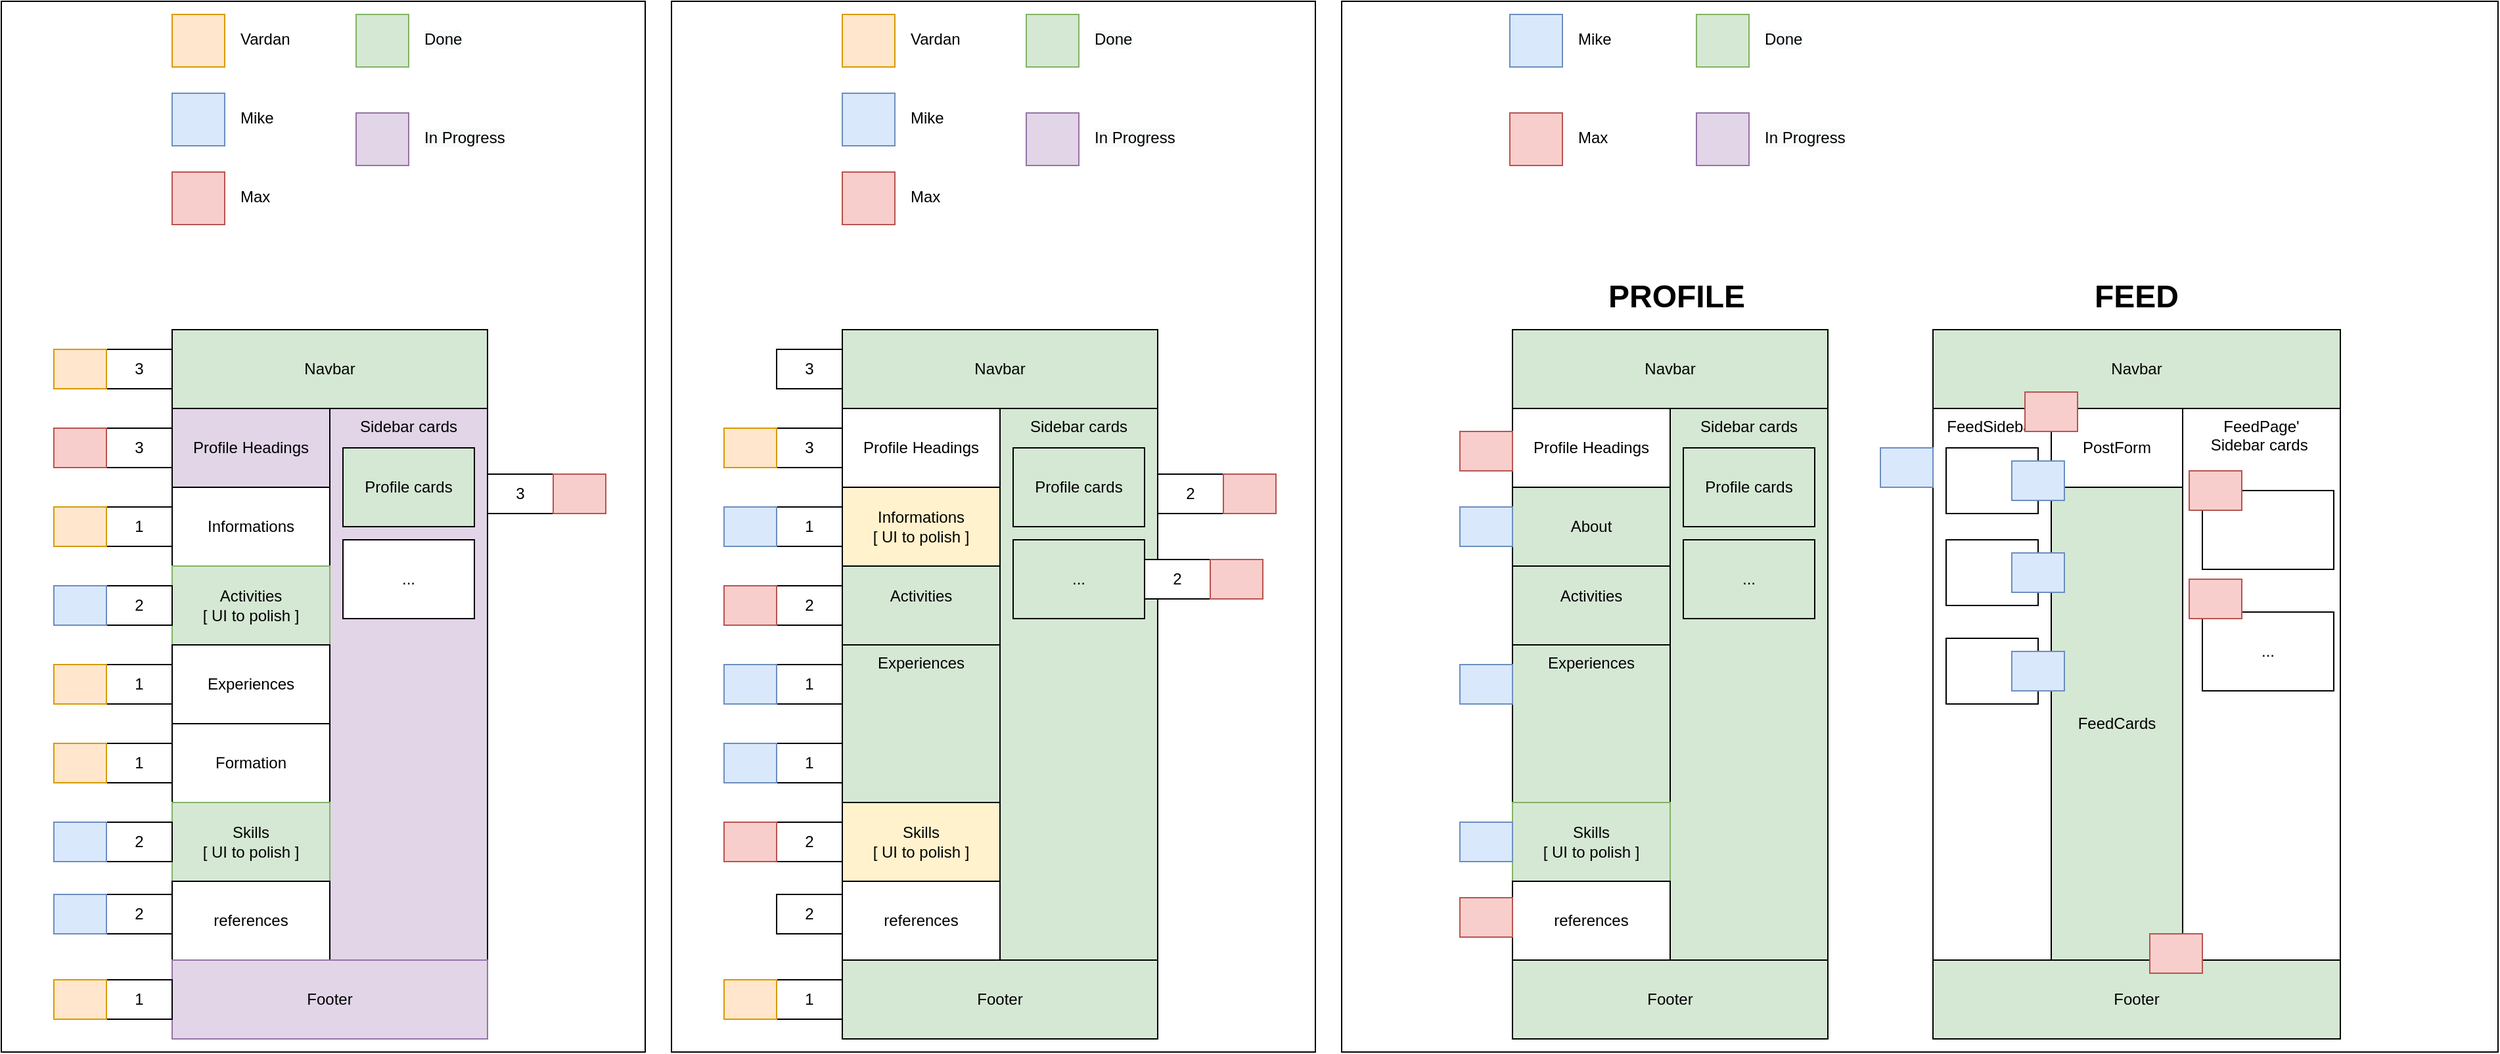 <mxfile compressed="false" version="14.6.13" type="device">
  <diagram id="RKKCbuWFXUTvwM_k07z_" name="Page-1">
    <mxGraphModel dx="3555" dy="1945" grid="1" gridSize="10" guides="1" tooltips="1" connect="1" arrows="1" fold="1" page="1" pageScale="1" pageWidth="2336" pageHeight="1654" math="0" shadow="0">
      <root>
        <mxCell id="0" />
        <mxCell id="1" parent="0" />
        <mxCell id="ddxZkmj4-rbbM2WaYGvC-64" value="" style="rounded=0;whiteSpace=wrap;html=1;strokeColor=#000000;" parent="1" vertex="1">
          <mxGeometry x="20" y="10" width="490" height="800" as="geometry" />
        </mxCell>
        <mxCell id="ddxZkmj4-rbbM2WaYGvC-1" value="Navbar" style="rounded=0;whiteSpace=wrap;html=1;fillColor=#d5e8d4;" parent="1" vertex="1">
          <mxGeometry x="150" y="260" width="240" height="60" as="geometry" />
        </mxCell>
        <mxCell id="ddxZkmj4-rbbM2WaYGvC-2" value="Profile Headings" style="rounded=0;whiteSpace=wrap;html=1;fillColor=#e1d5e7;" parent="1" vertex="1">
          <mxGeometry x="150" y="320" width="120" height="60" as="geometry" />
        </mxCell>
        <mxCell id="ddxZkmj4-rbbM2WaYGvC-3" value="Informations" style="rounded=0;whiteSpace=wrap;html=1;" parent="1" vertex="1">
          <mxGeometry x="150" y="380" width="120" height="60" as="geometry" />
        </mxCell>
        <mxCell id="ddxZkmj4-rbbM2WaYGvC-4" value="Sidebar cards" style="rounded=0;whiteSpace=wrap;html=1;verticalAlign=top;fillColor=#e1d5e7;" parent="1" vertex="1">
          <mxGeometry x="270" y="320" width="120" height="420" as="geometry" />
        </mxCell>
        <mxCell id="ddxZkmj4-rbbM2WaYGvC-5" value="Activities &lt;br&gt;[ UI to polish ]" style="rounded=0;whiteSpace=wrap;html=1;fillColor=#d5e8d4;strokeColor=#82b366;" parent="1" vertex="1">
          <mxGeometry x="150" y="440" width="120" height="60" as="geometry" />
        </mxCell>
        <mxCell id="ddxZkmj4-rbbM2WaYGvC-6" value="Experiences" style="rounded=0;whiteSpace=wrap;html=1;" parent="1" vertex="1">
          <mxGeometry x="150" y="500" width="120" height="60" as="geometry" />
        </mxCell>
        <mxCell id="ddxZkmj4-rbbM2WaYGvC-7" value="Formation" style="rounded=0;whiteSpace=wrap;html=1;" parent="1" vertex="1">
          <mxGeometry x="150" y="560" width="120" height="60" as="geometry" />
        </mxCell>
        <mxCell id="ddxZkmj4-rbbM2WaYGvC-8" value="Skills&lt;br&gt;[ UI to polish ]" style="rounded=0;whiteSpace=wrap;html=1;fillColor=#d5e8d4;strokeColor=#82b366;" parent="1" vertex="1">
          <mxGeometry x="150" y="620" width="120" height="60" as="geometry" />
        </mxCell>
        <mxCell id="ddxZkmj4-rbbM2WaYGvC-9" value="references" style="rounded=0;whiteSpace=wrap;html=1;" parent="1" vertex="1">
          <mxGeometry x="150" y="680" width="120" height="60" as="geometry" />
        </mxCell>
        <mxCell id="ddxZkmj4-rbbM2WaYGvC-10" value="Profile cards" style="rounded=0;whiteSpace=wrap;html=1;fillColor=#d5e8d4;" parent="1" vertex="1">
          <mxGeometry x="280" y="350" width="100" height="60" as="geometry" />
        </mxCell>
        <mxCell id="ddxZkmj4-rbbM2WaYGvC-11" value="..." style="rounded=0;whiteSpace=wrap;html=1;" parent="1" vertex="1">
          <mxGeometry x="280" y="420" width="100" height="60" as="geometry" />
        </mxCell>
        <mxCell id="ddxZkmj4-rbbM2WaYGvC-21" value="2" style="rounded=0;whiteSpace=wrap;html=1;" parent="1" vertex="1">
          <mxGeometry x="100" y="635" width="50" height="30" as="geometry" />
        </mxCell>
        <mxCell id="ddxZkmj4-rbbM2WaYGvC-22" value="3" style="rounded=0;whiteSpace=wrap;html=1;" parent="1" vertex="1">
          <mxGeometry x="390" y="370" width="50" height="30" as="geometry" />
        </mxCell>
        <mxCell id="ddxZkmj4-rbbM2WaYGvC-23" value="2" style="rounded=0;whiteSpace=wrap;html=1;" parent="1" vertex="1">
          <mxGeometry x="100" y="690" width="50" height="30" as="geometry" />
        </mxCell>
        <mxCell id="ddxZkmj4-rbbM2WaYGvC-24" value="1" style="rounded=0;whiteSpace=wrap;html=1;" parent="1" vertex="1">
          <mxGeometry x="100" y="515" width="50" height="30" as="geometry" />
        </mxCell>
        <mxCell id="ddxZkmj4-rbbM2WaYGvC-25" value="1" style="rounded=0;whiteSpace=wrap;html=1;" parent="1" vertex="1">
          <mxGeometry x="100" y="575" width="50" height="30" as="geometry" />
        </mxCell>
        <mxCell id="ddxZkmj4-rbbM2WaYGvC-30" value="3" style="rounded=0;whiteSpace=wrap;html=1;" parent="1" vertex="1">
          <mxGeometry x="100" y="275" width="50" height="30" as="geometry" />
        </mxCell>
        <mxCell id="ddxZkmj4-rbbM2WaYGvC-31" value="3" style="rounded=0;whiteSpace=wrap;html=1;" parent="1" vertex="1">
          <mxGeometry x="100" y="335" width="50" height="30" as="geometry" />
        </mxCell>
        <mxCell id="ddxZkmj4-rbbM2WaYGvC-32" value="1" style="rounded=0;whiteSpace=wrap;html=1;" parent="1" vertex="1">
          <mxGeometry x="100" y="395" width="50" height="30" as="geometry" />
        </mxCell>
        <mxCell id="ddxZkmj4-rbbM2WaYGvC-33" value="2" style="rounded=0;whiteSpace=wrap;html=1;" parent="1" vertex="1">
          <mxGeometry x="100" y="455" width="50" height="30" as="geometry" />
        </mxCell>
        <mxCell id="ddxZkmj4-rbbM2WaYGvC-35" value="" style="rounded=0;whiteSpace=wrap;html=1;fillColor=#f8cecc;strokeColor=#b85450;" parent="1" vertex="1">
          <mxGeometry x="440" y="370" width="40" height="30" as="geometry" />
        </mxCell>
        <mxCell id="ddxZkmj4-rbbM2WaYGvC-36" value="" style="rounded=0;whiteSpace=wrap;html=1;fillColor=#ffe6cc;strokeColor=#d79b00;" parent="1" vertex="1">
          <mxGeometry x="60" y="275" width="40" height="30" as="geometry" />
        </mxCell>
        <mxCell id="ddxZkmj4-rbbM2WaYGvC-37" value="" style="rounded=0;whiteSpace=wrap;html=1;fillColor=#f8cecc;strokeColor=#b85450;" parent="1" vertex="1">
          <mxGeometry x="60" y="335" width="40" height="30" as="geometry" />
        </mxCell>
        <mxCell id="ddxZkmj4-rbbM2WaYGvC-38" value="" style="rounded=0;whiteSpace=wrap;html=1;fillColor=#ffe6cc;strokeColor=#d79b00;" parent="1" vertex="1">
          <mxGeometry x="60" y="395" width="40" height="30" as="geometry" />
        </mxCell>
        <mxCell id="ddxZkmj4-rbbM2WaYGvC-39" value="" style="rounded=0;whiteSpace=wrap;html=1;fillColor=#dae8fc;strokeColor=#6c8ebf;" parent="1" vertex="1">
          <mxGeometry x="60" y="455" width="40" height="30" as="geometry" />
        </mxCell>
        <mxCell id="ddxZkmj4-rbbM2WaYGvC-40" value="" style="rounded=0;whiteSpace=wrap;html=1;fillColor=#ffe6cc;strokeColor=#d79b00;" parent="1" vertex="1">
          <mxGeometry x="60" y="575" width="40" height="30" as="geometry" />
        </mxCell>
        <mxCell id="ddxZkmj4-rbbM2WaYGvC-41" value="" style="rounded=0;whiteSpace=wrap;html=1;fillColor=#ffe6cc;strokeColor=#d79b00;" parent="1" vertex="1">
          <mxGeometry x="60" y="515" width="40" height="30" as="geometry" />
        </mxCell>
        <mxCell id="ddxZkmj4-rbbM2WaYGvC-42" value="" style="rounded=0;whiteSpace=wrap;html=1;fillColor=#dae8fc;strokeColor=#6c8ebf;" parent="1" vertex="1">
          <mxGeometry x="60" y="635" width="40" height="30" as="geometry" />
        </mxCell>
        <mxCell id="ddxZkmj4-rbbM2WaYGvC-43" value="" style="rounded=0;whiteSpace=wrap;html=1;fillColor=#dae8fc;strokeColor=#6c8ebf;" parent="1" vertex="1">
          <mxGeometry x="60" y="690" width="40" height="30" as="geometry" />
        </mxCell>
        <mxCell id="ddxZkmj4-rbbM2WaYGvC-51" value="" style="rounded=0;whiteSpace=wrap;html=1;fillColor=#d5e8d4;strokeColor=#82b366;" parent="1" vertex="1">
          <mxGeometry x="290" y="20" width="40" height="40" as="geometry" />
        </mxCell>
        <mxCell id="ddxZkmj4-rbbM2WaYGvC-52" value="" style="rounded=0;whiteSpace=wrap;html=1;fillColor=#e1d5e7;strokeColor=#9673a6;" parent="1" vertex="1">
          <mxGeometry x="290" y="95" width="40" height="40" as="geometry" />
        </mxCell>
        <mxCell id="ddxZkmj4-rbbM2WaYGvC-53" value="&lt;meta charset=&quot;utf-8&quot;&gt;&lt;span style=&quot;color: rgb(0, 0, 0); font-family: helvetica; font-size: 12px; font-style: normal; font-weight: 400; letter-spacing: normal; text-align: center; text-indent: 0px; text-transform: none; word-spacing: 0px; background-color: rgb(248, 249, 250); display: inline; float: none;&quot;&gt;Done&lt;/span&gt;" style="text;whiteSpace=wrap;html=1;" parent="1" vertex="1">
          <mxGeometry x="340" y="25" width="50" height="30" as="geometry" />
        </mxCell>
        <mxCell id="ddxZkmj4-rbbM2WaYGvC-54" value="&lt;span style=&quot;color: rgb(0 , 0 , 0) ; font-family: &amp;#34;helvetica&amp;#34; ; font-size: 12px ; font-style: normal ; font-weight: 400 ; letter-spacing: normal ; text-align: center ; text-indent: 0px ; text-transform: none ; word-spacing: 0px ; background-color: rgb(248 , 249 , 250) ; display: inline ; float: none&quot;&gt;In Progress&lt;/span&gt;" style="text;whiteSpace=wrap;html=1;" parent="1" vertex="1">
          <mxGeometry x="340" y="100" width="70" height="30" as="geometry" />
        </mxCell>
        <mxCell id="ddxZkmj4-rbbM2WaYGvC-55" value="Footer" style="rounded=0;whiteSpace=wrap;html=1;fillColor=#e1d5e7;strokeColor=#9673a6;" parent="1" vertex="1">
          <mxGeometry x="150" y="740" width="240" height="60" as="geometry" />
        </mxCell>
        <mxCell id="ddxZkmj4-rbbM2WaYGvC-56" value="1" style="rounded=0;whiteSpace=wrap;html=1;" parent="1" vertex="1">
          <mxGeometry x="100" y="755" width="50" height="30" as="geometry" />
        </mxCell>
        <mxCell id="ddxZkmj4-rbbM2WaYGvC-57" value="" style="rounded=0;whiteSpace=wrap;html=1;fillColor=#ffe6cc;strokeColor=#d79b00;" parent="1" vertex="1">
          <mxGeometry x="60" y="755" width="40" height="30" as="geometry" />
        </mxCell>
        <mxCell id="ddxZkmj4-rbbM2WaYGvC-58" value="" style="rounded=0;whiteSpace=wrap;html=1;fillColor=#ffe6cc;strokeColor=#d79b00;" parent="1" vertex="1">
          <mxGeometry x="150" y="20" width="40" height="40" as="geometry" />
        </mxCell>
        <mxCell id="ddxZkmj4-rbbM2WaYGvC-59" value="&lt;div style=&quot;text-align: center&quot;&gt;&lt;span&gt;&lt;font face=&quot;helvetica&quot;&gt;Vardan&lt;/font&gt;&lt;/span&gt;&lt;/div&gt;" style="text;whiteSpace=wrap;html=1;" parent="1" vertex="1">
          <mxGeometry x="200" y="25" width="70" height="30" as="geometry" />
        </mxCell>
        <mxCell id="ddxZkmj4-rbbM2WaYGvC-60" value="" style="rounded=0;whiteSpace=wrap;html=1;fillColor=#dae8fc;strokeColor=#6c8ebf;" parent="1" vertex="1">
          <mxGeometry x="150" y="80" width="40" height="40" as="geometry" />
        </mxCell>
        <mxCell id="ddxZkmj4-rbbM2WaYGvC-61" value="&lt;div style=&quot;text-align: center&quot;&gt;&lt;span&gt;&lt;font face=&quot;helvetica&quot;&gt;Mike&lt;/font&gt;&lt;/span&gt;&lt;/div&gt;" style="text;whiteSpace=wrap;html=1;" parent="1" vertex="1">
          <mxGeometry x="200" y="85" width="70" height="30" as="geometry" />
        </mxCell>
        <mxCell id="ddxZkmj4-rbbM2WaYGvC-62" value="" style="rounded=0;whiteSpace=wrap;html=1;fillColor=#f8cecc;strokeColor=#b85450;" parent="1" vertex="1">
          <mxGeometry x="150" y="140" width="40" height="40" as="geometry" />
        </mxCell>
        <mxCell id="ddxZkmj4-rbbM2WaYGvC-63" value="&lt;div style=&quot;text-align: center&quot;&gt;&lt;span&gt;&lt;font face=&quot;helvetica&quot;&gt;Max&lt;/font&gt;&lt;/span&gt;&lt;/div&gt;" style="text;whiteSpace=wrap;html=1;" parent="1" vertex="1">
          <mxGeometry x="200" y="145" width="70" height="30" as="geometry" />
        </mxCell>
        <mxCell id="MG8-CIF4gp6mlghts_CX-2" value="" style="rounded=0;whiteSpace=wrap;html=1;strokeColor=#000000;" parent="1" vertex="1">
          <mxGeometry x="530" y="10" width="490" height="800" as="geometry" />
        </mxCell>
        <mxCell id="MG8-CIF4gp6mlghts_CX-3" value="Navbar" style="rounded=0;whiteSpace=wrap;html=1;fillColor=#d5e8d4;" parent="1" vertex="1">
          <mxGeometry x="660" y="260" width="240" height="60" as="geometry" />
        </mxCell>
        <mxCell id="MG8-CIF4gp6mlghts_CX-4" value="Profile Headings" style="rounded=0;whiteSpace=wrap;html=1;" parent="1" vertex="1">
          <mxGeometry x="660" y="320" width="120" height="60" as="geometry" />
        </mxCell>
        <mxCell id="MG8-CIF4gp6mlghts_CX-5" value="Informations&lt;br&gt;[ UI to polish ]" style="rounded=0;whiteSpace=wrap;html=1;fillColor=#fff2cc;" parent="1" vertex="1">
          <mxGeometry x="660" y="380" width="120" height="60" as="geometry" />
        </mxCell>
        <mxCell id="MG8-CIF4gp6mlghts_CX-6" value="Sidebar cards" style="rounded=0;whiteSpace=wrap;html=1;verticalAlign=top;fillColor=#d5e8d4;" parent="1" vertex="1">
          <mxGeometry x="780" y="320" width="120" height="420" as="geometry" />
        </mxCell>
        <mxCell id="MG8-CIF4gp6mlghts_CX-7" value="Activities &#xa;" style="rounded=0;whiteSpace=wrap;fillColor=#d5e8d4;strokeColor=#000000;verticalAlign=middle;" parent="1" vertex="1">
          <mxGeometry x="660" y="440" width="120" height="60" as="geometry" />
        </mxCell>
        <mxCell id="MG8-CIF4gp6mlghts_CX-8" value="Experiences&lt;br&gt;" style="rounded=0;whiteSpace=wrap;html=1;fillColor=#d5e8d4;verticalAlign=top;" parent="1" vertex="1">
          <mxGeometry x="660" y="500" width="120" height="120" as="geometry" />
        </mxCell>
        <mxCell id="MG8-CIF4gp6mlghts_CX-10" value="Skills&lt;br&gt;[ UI to polish ]" style="rounded=0;whiteSpace=wrap;html=1;fillColor=#fff2cc;" parent="1" vertex="1">
          <mxGeometry x="660" y="620" width="120" height="60" as="geometry" />
        </mxCell>
        <mxCell id="MG8-CIF4gp6mlghts_CX-11" value="references&lt;br&gt;" style="rounded=0;whiteSpace=wrap;html=1;" parent="1" vertex="1">
          <mxGeometry x="660" y="680" width="120" height="60" as="geometry" />
        </mxCell>
        <mxCell id="MG8-CIF4gp6mlghts_CX-12" value="Profile cards" style="rounded=0;whiteSpace=wrap;html=1;fillColor=#d5e8d4;" parent="1" vertex="1">
          <mxGeometry x="790" y="350" width="100" height="60" as="geometry" />
        </mxCell>
        <mxCell id="MG8-CIF4gp6mlghts_CX-13" value="..." style="rounded=0;whiteSpace=wrap;html=1;fillColor=#d5e8d4;" parent="1" vertex="1">
          <mxGeometry x="790" y="420" width="100" height="60" as="geometry" />
        </mxCell>
        <mxCell id="MG8-CIF4gp6mlghts_CX-14" value="2" style="rounded=0;whiteSpace=wrap;html=1;" parent="1" vertex="1">
          <mxGeometry x="610" y="635" width="50" height="30" as="geometry" />
        </mxCell>
        <mxCell id="MG8-CIF4gp6mlghts_CX-15" value="2" style="rounded=0;whiteSpace=wrap;html=1;" parent="1" vertex="1">
          <mxGeometry x="900" y="370" width="50" height="30" as="geometry" />
        </mxCell>
        <mxCell id="MG8-CIF4gp6mlghts_CX-16" value="2" style="rounded=0;whiteSpace=wrap;html=1;" parent="1" vertex="1">
          <mxGeometry x="610" y="690" width="50" height="30" as="geometry" />
        </mxCell>
        <mxCell id="MG8-CIF4gp6mlghts_CX-17" value="1" style="rounded=0;whiteSpace=wrap;html=1;" parent="1" vertex="1">
          <mxGeometry x="610" y="515" width="50" height="30" as="geometry" />
        </mxCell>
        <mxCell id="MG8-CIF4gp6mlghts_CX-18" value="1" style="rounded=0;whiteSpace=wrap;html=1;" parent="1" vertex="1">
          <mxGeometry x="610" y="575" width="50" height="30" as="geometry" />
        </mxCell>
        <mxCell id="MG8-CIF4gp6mlghts_CX-19" value="3" style="rounded=0;whiteSpace=wrap;html=1;" parent="1" vertex="1">
          <mxGeometry x="610" y="275" width="50" height="30" as="geometry" />
        </mxCell>
        <mxCell id="MG8-CIF4gp6mlghts_CX-20" value="3" style="rounded=0;whiteSpace=wrap;html=1;" parent="1" vertex="1">
          <mxGeometry x="610" y="335" width="50" height="30" as="geometry" />
        </mxCell>
        <mxCell id="MG8-CIF4gp6mlghts_CX-21" value="1" style="rounded=0;whiteSpace=wrap;html=1;" parent="1" vertex="1">
          <mxGeometry x="610" y="395" width="50" height="30" as="geometry" />
        </mxCell>
        <mxCell id="MG8-CIF4gp6mlghts_CX-22" value="2" style="rounded=0;whiteSpace=wrap;html=1;" parent="1" vertex="1">
          <mxGeometry x="610" y="455" width="50" height="30" as="geometry" />
        </mxCell>
        <mxCell id="MG8-CIF4gp6mlghts_CX-23" value="" style="rounded=0;whiteSpace=wrap;html=1;fillColor=#f8cecc;strokeColor=#b85450;" parent="1" vertex="1">
          <mxGeometry x="950" y="370" width="40" height="30" as="geometry" />
        </mxCell>
        <mxCell id="MG8-CIF4gp6mlghts_CX-25" value="" style="rounded=0;whiteSpace=wrap;html=1;fillColor=#ffe6cc;strokeColor=#d79b00;" parent="1" vertex="1">
          <mxGeometry x="570" y="335" width="40" height="30" as="geometry" />
        </mxCell>
        <mxCell id="MG8-CIF4gp6mlghts_CX-26" value="" style="rounded=0;whiteSpace=wrap;html=1;fillColor=#dae8fc;strokeColor=#6c8ebf;" parent="1" vertex="1">
          <mxGeometry x="570" y="395" width="40" height="30" as="geometry" />
        </mxCell>
        <mxCell id="MG8-CIF4gp6mlghts_CX-27" value="" style="rounded=0;whiteSpace=wrap;html=1;fillColor=#f8cecc;strokeColor=#b85450;" parent="1" vertex="1">
          <mxGeometry x="570" y="455" width="40" height="30" as="geometry" />
        </mxCell>
        <mxCell id="MG8-CIF4gp6mlghts_CX-28" value="" style="rounded=0;whiteSpace=wrap;html=1;fillColor=#dae8fc;strokeColor=#6c8ebf;" parent="1" vertex="1">
          <mxGeometry x="570" y="575" width="40" height="30" as="geometry" />
        </mxCell>
        <mxCell id="MG8-CIF4gp6mlghts_CX-29" value="" style="rounded=0;whiteSpace=wrap;html=1;fillColor=#dae8fc;strokeColor=#6c8ebf;" parent="1" vertex="1">
          <mxGeometry x="570" y="515" width="40" height="30" as="geometry" />
        </mxCell>
        <mxCell id="MG8-CIF4gp6mlghts_CX-30" value="" style="rounded=0;whiteSpace=wrap;html=1;fillColor=#f8cecc;strokeColor=#b85450;" parent="1" vertex="1">
          <mxGeometry x="570" y="635" width="40" height="30" as="geometry" />
        </mxCell>
        <mxCell id="MG8-CIF4gp6mlghts_CX-32" value="" style="rounded=0;whiteSpace=wrap;html=1;fillColor=#d5e8d4;strokeColor=#82b366;" parent="1" vertex="1">
          <mxGeometry x="800" y="20" width="40" height="40" as="geometry" />
        </mxCell>
        <mxCell id="MG8-CIF4gp6mlghts_CX-33" value="" style="rounded=0;whiteSpace=wrap;html=1;fillColor=#e1d5e7;strokeColor=#9673a6;" parent="1" vertex="1">
          <mxGeometry x="800" y="95" width="40" height="40" as="geometry" />
        </mxCell>
        <mxCell id="MG8-CIF4gp6mlghts_CX-34" value="&lt;meta charset=&quot;utf-8&quot;&gt;&lt;span style=&quot;color: rgb(0, 0, 0); font-family: helvetica; font-size: 12px; font-style: normal; font-weight: 400; letter-spacing: normal; text-align: center; text-indent: 0px; text-transform: none; word-spacing: 0px; background-color: rgb(248, 249, 250); display: inline; float: none;&quot;&gt;Done&lt;/span&gt;" style="text;whiteSpace=wrap;html=1;" parent="1" vertex="1">
          <mxGeometry x="850" y="25" width="50" height="30" as="geometry" />
        </mxCell>
        <mxCell id="MG8-CIF4gp6mlghts_CX-35" value="&lt;span style=&quot;color: rgb(0 , 0 , 0) ; font-family: &amp;#34;helvetica&amp;#34; ; font-size: 12px ; font-style: normal ; font-weight: 400 ; letter-spacing: normal ; text-align: center ; text-indent: 0px ; text-transform: none ; word-spacing: 0px ; background-color: rgb(248 , 249 , 250) ; display: inline ; float: none&quot;&gt;In Progress&lt;/span&gt;" style="text;whiteSpace=wrap;html=1;" parent="1" vertex="1">
          <mxGeometry x="850" y="100" width="70" height="30" as="geometry" />
        </mxCell>
        <mxCell id="MG8-CIF4gp6mlghts_CX-36" value="Footer" style="rounded=0;whiteSpace=wrap;html=1;fillColor=#d5e8d4;strokeColor=#000000;" parent="1" vertex="1">
          <mxGeometry x="660" y="740" width="240" height="60" as="geometry" />
        </mxCell>
        <mxCell id="MG8-CIF4gp6mlghts_CX-37" value="1" style="rounded=0;whiteSpace=wrap;html=1;" parent="1" vertex="1">
          <mxGeometry x="610" y="755" width="50" height="30" as="geometry" />
        </mxCell>
        <mxCell id="MG8-CIF4gp6mlghts_CX-38" value="" style="rounded=0;whiteSpace=wrap;html=1;fillColor=#ffe6cc;strokeColor=#d79b00;" parent="1" vertex="1">
          <mxGeometry x="570" y="755" width="40" height="30" as="geometry" />
        </mxCell>
        <mxCell id="MG8-CIF4gp6mlghts_CX-39" value="" style="rounded=0;whiteSpace=wrap;html=1;fillColor=#ffe6cc;strokeColor=#d79b00;" parent="1" vertex="1">
          <mxGeometry x="660" y="20" width="40" height="40" as="geometry" />
        </mxCell>
        <mxCell id="MG8-CIF4gp6mlghts_CX-40" value="&lt;div style=&quot;text-align: center&quot;&gt;&lt;span&gt;&lt;font face=&quot;helvetica&quot;&gt;Vardan&lt;/font&gt;&lt;/span&gt;&lt;/div&gt;" style="text;whiteSpace=wrap;html=1;" parent="1" vertex="1">
          <mxGeometry x="710" y="25" width="70" height="30" as="geometry" />
        </mxCell>
        <mxCell id="MG8-CIF4gp6mlghts_CX-41" value="" style="rounded=0;whiteSpace=wrap;html=1;fillColor=#dae8fc;strokeColor=#6c8ebf;" parent="1" vertex="1">
          <mxGeometry x="660" y="80" width="40" height="40" as="geometry" />
        </mxCell>
        <mxCell id="MG8-CIF4gp6mlghts_CX-42" value="&lt;div style=&quot;text-align: center&quot;&gt;&lt;span&gt;&lt;font face=&quot;helvetica&quot;&gt;Mike&lt;/font&gt;&lt;/span&gt;&lt;/div&gt;" style="text;whiteSpace=wrap;html=1;" parent="1" vertex="1">
          <mxGeometry x="710" y="85" width="70" height="30" as="geometry" />
        </mxCell>
        <mxCell id="MG8-CIF4gp6mlghts_CX-43" value="" style="rounded=0;whiteSpace=wrap;html=1;fillColor=#f8cecc;strokeColor=#b85450;" parent="1" vertex="1">
          <mxGeometry x="660" y="140" width="40" height="40" as="geometry" />
        </mxCell>
        <mxCell id="MG8-CIF4gp6mlghts_CX-44" value="&lt;div style=&quot;text-align: center&quot;&gt;&lt;span&gt;&lt;font face=&quot;helvetica&quot;&gt;Max&lt;/font&gt;&lt;/span&gt;&lt;/div&gt;" style="text;whiteSpace=wrap;html=1;" parent="1" vertex="1">
          <mxGeometry x="710" y="145" width="70" height="30" as="geometry" />
        </mxCell>
        <mxCell id="GdukeoaLqOBDMS8CwBIc-1" value="2" style="rounded=0;whiteSpace=wrap;html=1;" parent="1" vertex="1">
          <mxGeometry x="890" y="435" width="50" height="30" as="geometry" />
        </mxCell>
        <mxCell id="GdukeoaLqOBDMS8CwBIc-2" value="" style="rounded=0;whiteSpace=wrap;html=1;fillColor=#f8cecc;strokeColor=#b85450;" parent="1" vertex="1">
          <mxGeometry x="940" y="435" width="40" height="30" as="geometry" />
        </mxCell>
        <mxCell id="3h8HmO69oXsrCkOUnHmT-1" value="" style="rounded=0;whiteSpace=wrap;html=1;strokeColor=#000000;" parent="1" vertex="1">
          <mxGeometry x="1040" y="10" width="880" height="800" as="geometry" />
        </mxCell>
        <mxCell id="3h8HmO69oXsrCkOUnHmT-2" value="Navbar" style="rounded=0;whiteSpace=wrap;html=1;fillColor=#d5e8d4;" parent="1" vertex="1">
          <mxGeometry x="1170" y="260" width="240" height="60" as="geometry" />
        </mxCell>
        <mxCell id="3h8HmO69oXsrCkOUnHmT-3" value="Profile Headings" style="rounded=0;whiteSpace=wrap;html=1;" parent="1" vertex="1">
          <mxGeometry x="1170" y="320" width="120" height="60" as="geometry" />
        </mxCell>
        <mxCell id="3h8HmO69oXsrCkOUnHmT-4" value="About" style="rounded=0;whiteSpace=wrap;html=1;fillColor=#d5e8d4;" parent="1" vertex="1">
          <mxGeometry x="1170" y="380" width="120" height="60" as="geometry" />
        </mxCell>
        <mxCell id="3h8HmO69oXsrCkOUnHmT-5" value="Sidebar cards" style="rounded=0;whiteSpace=wrap;html=1;verticalAlign=top;fillColor=#d5e8d4;" parent="1" vertex="1">
          <mxGeometry x="1290" y="320" width="120" height="420" as="geometry" />
        </mxCell>
        <mxCell id="3h8HmO69oXsrCkOUnHmT-6" value="Activities &#xa;" style="rounded=0;whiteSpace=wrap;fillColor=#d5e8d4;strokeColor=#000000;verticalAlign=middle;" parent="1" vertex="1">
          <mxGeometry x="1170" y="440" width="120" height="60" as="geometry" />
        </mxCell>
        <mxCell id="3h8HmO69oXsrCkOUnHmT-7" value="Experiences&lt;br&gt;" style="rounded=0;whiteSpace=wrap;html=1;fillColor=#d5e8d4;verticalAlign=top;" parent="1" vertex="1">
          <mxGeometry x="1170" y="500" width="120" height="120" as="geometry" />
        </mxCell>
        <mxCell id="3h8HmO69oXsrCkOUnHmT-8" value="Skills&lt;br&gt;[ UI to polish ]" style="rounded=0;whiteSpace=wrap;html=1;fillColor=#d5e8d4;strokeColor=#82b366;" parent="1" vertex="1">
          <mxGeometry x="1170" y="620" width="120" height="60" as="geometry" />
        </mxCell>
        <mxCell id="3h8HmO69oXsrCkOUnHmT-9" value="references&lt;br&gt;" style="rounded=0;whiteSpace=wrap;html=1;" parent="1" vertex="1">
          <mxGeometry x="1170" y="680" width="120" height="60" as="geometry" />
        </mxCell>
        <mxCell id="3h8HmO69oXsrCkOUnHmT-10" value="Profile cards" style="rounded=0;whiteSpace=wrap;html=1;fillColor=#d5e8d4;" parent="1" vertex="1">
          <mxGeometry x="1300" y="350" width="100" height="60" as="geometry" />
        </mxCell>
        <mxCell id="3h8HmO69oXsrCkOUnHmT-11" value="..." style="rounded=0;whiteSpace=wrap;html=1;fillColor=#d5e8d4;" parent="1" vertex="1">
          <mxGeometry x="1300" y="420" width="100" height="60" as="geometry" />
        </mxCell>
        <mxCell id="3h8HmO69oXsrCkOUnHmT-28" value="" style="rounded=0;whiteSpace=wrap;html=1;fillColor=#d5e8d4;strokeColor=#82b366;" parent="1" vertex="1">
          <mxGeometry x="1310" y="20" width="40" height="40" as="geometry" />
        </mxCell>
        <mxCell id="3h8HmO69oXsrCkOUnHmT-29" value="" style="rounded=0;whiteSpace=wrap;html=1;fillColor=#e1d5e7;strokeColor=#9673a6;" parent="1" vertex="1">
          <mxGeometry x="1310" y="95" width="40" height="40" as="geometry" />
        </mxCell>
        <mxCell id="3h8HmO69oXsrCkOUnHmT-30" value="&lt;meta charset=&quot;utf-8&quot;&gt;&lt;span style=&quot;color: rgb(0, 0, 0); font-family: helvetica; font-size: 12px; font-style: normal; font-weight: 400; letter-spacing: normal; text-align: center; text-indent: 0px; text-transform: none; word-spacing: 0px; background-color: rgb(248, 249, 250); display: inline; float: none;&quot;&gt;Done&lt;/span&gt;" style="text;whiteSpace=wrap;html=1;" parent="1" vertex="1">
          <mxGeometry x="1360" y="25" width="50" height="30" as="geometry" />
        </mxCell>
        <mxCell id="3h8HmO69oXsrCkOUnHmT-31" value="&lt;span style=&quot;color: rgb(0 , 0 , 0) ; font-family: &amp;#34;helvetica&amp;#34; ; font-size: 12px ; font-style: normal ; font-weight: 400 ; letter-spacing: normal ; text-align: center ; text-indent: 0px ; text-transform: none ; word-spacing: 0px ; background-color: rgb(248 , 249 , 250) ; display: inline ; float: none&quot;&gt;In Progress&lt;/span&gt;" style="text;whiteSpace=wrap;html=1;" parent="1" vertex="1">
          <mxGeometry x="1360" y="100" width="70" height="30" as="geometry" />
        </mxCell>
        <mxCell id="3h8HmO69oXsrCkOUnHmT-32" value="Footer" style="rounded=0;whiteSpace=wrap;html=1;fillColor=#d5e8d4;strokeColor=#000000;" parent="1" vertex="1">
          <mxGeometry x="1170" y="740" width="240" height="60" as="geometry" />
        </mxCell>
        <mxCell id="3h8HmO69oXsrCkOUnHmT-37" value="" style="rounded=0;whiteSpace=wrap;html=1;fillColor=#dae8fc;strokeColor=#6c8ebf;" parent="1" vertex="1">
          <mxGeometry x="1168" y="20" width="40" height="40" as="geometry" />
        </mxCell>
        <mxCell id="3h8HmO69oXsrCkOUnHmT-38" value="&lt;div style=&quot;text-align: center&quot;&gt;&lt;span&gt;&lt;font face=&quot;helvetica&quot;&gt;Mike&lt;/font&gt;&lt;/span&gt;&lt;/div&gt;" style="text;whiteSpace=wrap;html=1;" parent="1" vertex="1">
          <mxGeometry x="1218" y="25" width="70" height="30" as="geometry" />
        </mxCell>
        <mxCell id="3h8HmO69oXsrCkOUnHmT-39" value="" style="rounded=0;whiteSpace=wrap;html=1;fillColor=#f8cecc;strokeColor=#b85450;" parent="1" vertex="1">
          <mxGeometry x="1168" y="95" width="40" height="40" as="geometry" />
        </mxCell>
        <mxCell id="3h8HmO69oXsrCkOUnHmT-40" value="&lt;div style=&quot;text-align: center&quot;&gt;&lt;span&gt;&lt;font face=&quot;helvetica&quot;&gt;Max&lt;/font&gt;&lt;/span&gt;&lt;/div&gt;" style="text;whiteSpace=wrap;html=1;" parent="1" vertex="1">
          <mxGeometry x="1218" y="100" width="70" height="30" as="geometry" />
        </mxCell>
        <mxCell id="3h8HmO69oXsrCkOUnHmT-47" value="Navbar" style="rounded=0;whiteSpace=wrap;html=1;fillColor=#d5e8d4;" parent="1" vertex="1">
          <mxGeometry x="1490" y="260" width="310" height="60" as="geometry" />
        </mxCell>
        <mxCell id="3h8HmO69oXsrCkOUnHmT-50" value="FeedPage&#39; &lt;br&gt;Sidebar cards&amp;nbsp;" style="rounded=0;whiteSpace=wrap;html=1;verticalAlign=top;" parent="1" vertex="1">
          <mxGeometry x="1680" y="320" width="120" height="420" as="geometry" />
        </mxCell>
        <mxCell id="3h8HmO69oXsrCkOUnHmT-55" value="" style="rounded=0;whiteSpace=wrap;html=1;" parent="1" vertex="1">
          <mxGeometry x="1695" y="382.5" width="100" height="60" as="geometry" />
        </mxCell>
        <mxCell id="3h8HmO69oXsrCkOUnHmT-56" value="..." style="rounded=0;whiteSpace=wrap;html=1;" parent="1" vertex="1">
          <mxGeometry x="1695" y="475" width="100" height="60" as="geometry" />
        </mxCell>
        <mxCell id="3h8HmO69oXsrCkOUnHmT-57" value="Footer" style="rounded=0;whiteSpace=wrap;html=1;fillColor=#d5e8d4;strokeColor=#000000;" parent="1" vertex="1">
          <mxGeometry x="1490" y="740" width="310" height="60" as="geometry" />
        </mxCell>
        <mxCell id="3h8HmO69oXsrCkOUnHmT-62" value="PROFILE" style="text;html=1;strokeColor=none;fillColor=none;align=center;verticalAlign=middle;whiteSpace=wrap;rounded=0;fontSize=24;fontStyle=1" parent="1" vertex="1">
          <mxGeometry x="1220" y="220" width="150" height="30" as="geometry" />
        </mxCell>
        <mxCell id="3h8HmO69oXsrCkOUnHmT-63" value="FEED" style="text;html=1;strokeColor=none;fillColor=none;align=center;verticalAlign=middle;whiteSpace=wrap;rounded=0;fontSize=24;fontStyle=1" parent="1" vertex="1">
          <mxGeometry x="1570" y="220" width="150" height="30" as="geometry" />
        </mxCell>
        <mxCell id="3h8HmO69oXsrCkOUnHmT-64" value="PostForm" style="rounded=0;whiteSpace=wrap;html=1;" parent="1" vertex="1">
          <mxGeometry x="1580" y="320" width="100" height="60" as="geometry" />
        </mxCell>
        <mxCell id="3h8HmO69oXsrCkOUnHmT-65" value="FeedCards" style="rounded=0;whiteSpace=wrap;html=1;fillColor=#d5e8d4;" parent="1" vertex="1">
          <mxGeometry x="1580" y="380" width="100" height="360" as="geometry" />
        </mxCell>
        <mxCell id="3h8HmO69oXsrCkOUnHmT-66" value="FeedSidebar" style="rounded=0;whiteSpace=wrap;html=1;verticalAlign=top;" parent="1" vertex="1">
          <mxGeometry x="1490" y="320" width="90" height="420" as="geometry" />
        </mxCell>
        <mxCell id="3h8HmO69oXsrCkOUnHmT-67" value="" style="rounded=0;whiteSpace=wrap;html=1;fontSize=24;strokeColor=#000000;" parent="1" vertex="1">
          <mxGeometry x="1500" y="350" width="70" height="50" as="geometry" />
        </mxCell>
        <mxCell id="3h8HmO69oXsrCkOUnHmT-68" value="" style="rounded=0;whiteSpace=wrap;html=1;fontSize=24;strokeColor=#000000;" parent="1" vertex="1">
          <mxGeometry x="1500" y="420" width="70" height="50" as="geometry" />
        </mxCell>
        <mxCell id="3h8HmO69oXsrCkOUnHmT-69" value="" style="rounded=0;whiteSpace=wrap;html=1;fontSize=24;strokeColor=#000000;" parent="1" vertex="1">
          <mxGeometry x="1500" y="495" width="70" height="50" as="geometry" />
        </mxCell>
        <mxCell id="3h8HmO69oXsrCkOUnHmT-70" value="" style="rounded=0;whiteSpace=wrap;html=1;fillColor=#f8cecc;strokeColor=#b85450;" parent="1" vertex="1">
          <mxGeometry x="1685" y="367.5" width="40" height="30" as="geometry" />
        </mxCell>
        <mxCell id="3h8HmO69oXsrCkOUnHmT-71" value="" style="rounded=0;whiteSpace=wrap;html=1;fillColor=#f8cecc;strokeColor=#b85450;" parent="1" vertex="1">
          <mxGeometry x="1685" y="450" width="40" height="30" as="geometry" />
        </mxCell>
        <mxCell id="3h8HmO69oXsrCkOUnHmT-72" value="" style="rounded=0;whiteSpace=wrap;html=1;fillColor=#dae8fc;strokeColor=#6c8ebf;" parent="1" vertex="1">
          <mxGeometry x="1450" y="350" width="40" height="30" as="geometry" />
        </mxCell>
        <mxCell id="e5gU38lTnZAb5iH1Va5R-1" value="" style="rounded=0;whiteSpace=wrap;html=1;fillColor=#dae8fc;strokeColor=#6c8ebf;" vertex="1" parent="1">
          <mxGeometry x="1130" y="395" width="40" height="30" as="geometry" />
        </mxCell>
        <mxCell id="e5gU38lTnZAb5iH1Va5R-2" value="" style="rounded=0;whiteSpace=wrap;html=1;fillColor=#dae8fc;strokeColor=#6c8ebf;" vertex="1" parent="1">
          <mxGeometry x="1130" y="635" width="40" height="30" as="geometry" />
        </mxCell>
        <mxCell id="e5gU38lTnZAb5iH1Va5R-4" value="" style="rounded=0;whiteSpace=wrap;html=1;fillColor=#dae8fc;strokeColor=#6c8ebf;" vertex="1" parent="1">
          <mxGeometry x="1550" y="360" width="40" height="30" as="geometry" />
        </mxCell>
        <mxCell id="e5gU38lTnZAb5iH1Va5R-5" value="" style="rounded=0;whiteSpace=wrap;html=1;fillColor=#dae8fc;strokeColor=#6c8ebf;" vertex="1" parent="1">
          <mxGeometry x="1550" y="430" width="40" height="30" as="geometry" />
        </mxCell>
        <mxCell id="e5gU38lTnZAb5iH1Va5R-6" value="" style="rounded=0;whiteSpace=wrap;html=1;fillColor=#dae8fc;strokeColor=#6c8ebf;" vertex="1" parent="1">
          <mxGeometry x="1550" y="505" width="40" height="30" as="geometry" />
        </mxCell>
        <mxCell id="e5gU38lTnZAb5iH1Va5R-7" value="" style="rounded=0;whiteSpace=wrap;html=1;fillColor=#f8cecc;strokeColor=#b85450;" vertex="1" parent="1">
          <mxGeometry x="1560" y="307.5" width="40" height="30" as="geometry" />
        </mxCell>
        <mxCell id="e5gU38lTnZAb5iH1Va5R-8" value="" style="rounded=0;whiteSpace=wrap;html=1;fillColor=#f8cecc;strokeColor=#b85450;" vertex="1" parent="1">
          <mxGeometry x="1130" y="337.5" width="40" height="30" as="geometry" />
        </mxCell>
        <mxCell id="e5gU38lTnZAb5iH1Va5R-9" value="" style="rounded=0;whiteSpace=wrap;html=1;fillColor=#f8cecc;strokeColor=#b85450;" vertex="1" parent="1">
          <mxGeometry x="1130" y="692.5" width="40" height="30" as="geometry" />
        </mxCell>
        <mxCell id="e5gU38lTnZAb5iH1Va5R-10" value="" style="rounded=0;whiteSpace=wrap;html=1;fillColor=#f8cecc;strokeColor=#b85450;" vertex="1" parent="1">
          <mxGeometry x="1655" y="720" width="40" height="30" as="geometry" />
        </mxCell>
        <mxCell id="e5gU38lTnZAb5iH1Va5R-12" value="" style="rounded=0;whiteSpace=wrap;html=1;fillColor=#dae8fc;strokeColor=#6c8ebf;" vertex="1" parent="1">
          <mxGeometry x="1130" y="515" width="40" height="30" as="geometry" />
        </mxCell>
      </root>
    </mxGraphModel>
  </diagram>
</mxfile>
